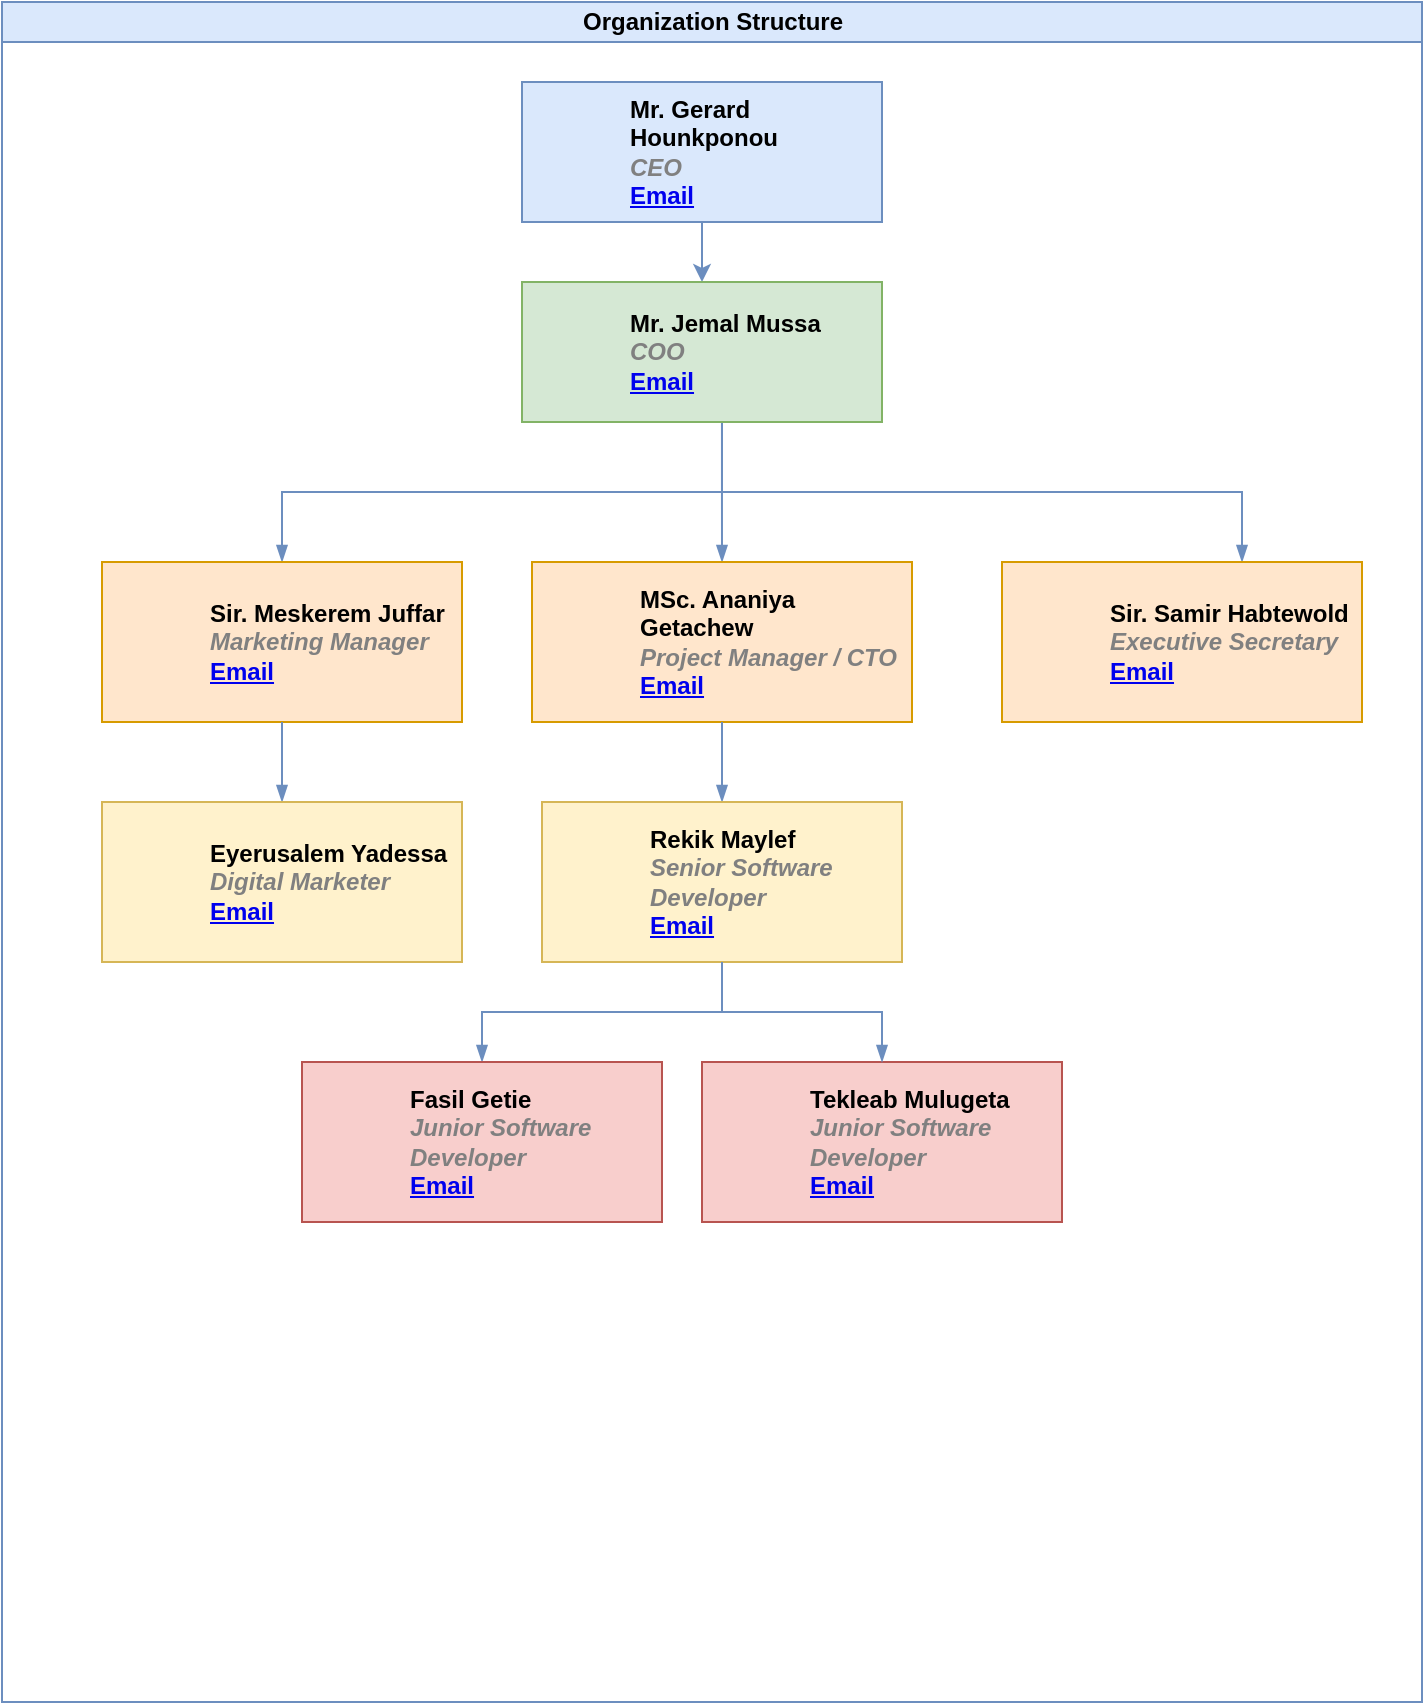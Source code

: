 <mxfile version="22.0.6" type="github">
  <diagram id="prtHgNgQTEPvFCAcTncT" name="Page-1">
    <mxGraphModel dx="880" dy="454" grid="1" gridSize="10" guides="1" tooltips="1" connect="1" arrows="1" fold="1" page="1" pageScale="1" pageWidth="827" pageHeight="1169" math="0" shadow="0">
      <root>
        <mxCell id="0" />
        <mxCell id="1" parent="0" />
        <mxCell id="dNxyNK7c78bLwvsdeMH5-11" value="Organization Structure" style="swimlane;html=1;startSize=20;horizontal=1;containerType=tree;glass=0;fillColor=#dae8fc;strokeColor=#6c8ebf;" parent="1" vertex="1">
          <mxGeometry x="40" y="60" width="710" height="850" as="geometry" />
        </mxCell>
        <UserObject label="%name%&lt;br&gt;&lt;i style=&quot;color: gray&quot;&gt;%position%&lt;/i&gt;&lt;br&gt;&lt;a href=&quot;mailto:%email%&quot;&gt;Email&lt;/a&gt;" name="Mr. Gerard Hounkponou" position="CEO" location="Abyssinya Building, 3rd floor, near Bole MedhaneAlem" email="contact@creavers.com" placeholders="1" link="https://creavers.com" id="dNxyNK7c78bLwvsdeMH5-12">
          <mxCell style="label;image=https://cdn3.iconfinder.com/data/icons/user-avatars-1/512/users-2-128.png;whiteSpace=wrap;html=1;rounded=0;glass=0;treeMoving=1;treeFolding=1;fillColor=#dae8fc;strokeColor=#6c8ebf;" parent="dNxyNK7c78bLwvsdeMH5-11" vertex="1">
            <mxGeometry x="260" y="40" width="180" height="70" as="geometry" />
          </mxCell>
        </UserObject>
        <mxCell id="dNxyNK7c78bLwvsdeMH5-13" value="" style="endArrow=blockThin;endFill=1;fontSize=11;edgeStyle=elbowEdgeStyle;elbow=vertical;rounded=0;fillColor=#dae8fc;strokeColor=#6c8ebf;" parent="dNxyNK7c78bLwvsdeMH5-11" target="dNxyNK7c78bLwvsdeMH5-14" edge="1">
          <mxGeometry relative="1" as="geometry">
            <mxPoint x="360" y="210" as="sourcePoint" />
            <Array as="points">
              <mxPoint x="250" y="245" />
            </Array>
          </mxGeometry>
        </mxCell>
        <UserObject label="%name%&lt;br&gt;&lt;i style=&quot;color: gray&quot;&gt;%position%&lt;/i&gt;&lt;br&gt;&lt;a href=&quot;mailto:%email%&quot;&gt;Email&lt;/a&gt;" name="Sir. Meskerem Juffar" position="Marketing Manager" location="Office 2" email="contact@creavers.com" placeholders="1" link="https://creavers.com" id="dNxyNK7c78bLwvsdeMH5-14">
          <mxCell style="label;image=https://cdn3.iconfinder.com/data/icons/user-avatars-1/512/users-3-128.png;whiteSpace=wrap;html=1;rounded=0;glass=0;treeFolding=1;treeMoving=1;fillColor=#ffe6cc;strokeColor=#d79b00;" parent="dNxyNK7c78bLwvsdeMH5-11" vertex="1">
            <mxGeometry x="50" y="280" width="180" height="80" as="geometry" />
          </mxCell>
        </UserObject>
        <mxCell id="dNxyNK7c78bLwvsdeMH5-15" value="" style="endArrow=blockThin;endFill=1;fontSize=11;edgeStyle=elbowEdgeStyle;elbow=vertical;rounded=0;fillColor=#dae8fc;strokeColor=#6c8ebf;exitX=0.561;exitY=0.986;exitDx=0;exitDy=0;exitPerimeter=0;entryX=0.5;entryY=0;entryDx=0;entryDy=0;" parent="dNxyNK7c78bLwvsdeMH5-11" target="dNxyNK7c78bLwvsdeMH5-16" edge="1">
          <mxGeometry relative="1" as="geometry">
            <mxPoint x="359.98" y="209.02" as="sourcePoint" />
            <mxPoint x="359" y="295" as="targetPoint" />
          </mxGeometry>
        </mxCell>
        <UserObject label="%name%&lt;br&gt;&lt;i style=&quot;color: gray&quot;&gt;%position%&lt;/i&gt;&lt;br&gt;&lt;a href=&quot;mailto:%email%&quot;&gt;Email&lt;/a&gt;" name="MSc. Ananiya Getachew" position="Project Manager / CTO" location="Abyssinya Building, 3rd floor, near Bole MedhaneAlem" email="contact@creavers.com" placeholders="1" link="https://creavers.com" id="dNxyNK7c78bLwvsdeMH5-16">
          <mxCell style="label;image=https://cdn3.iconfinder.com/data/icons/user-avatars-1/512/users-9-2-128.png;whiteSpace=wrap;html=1;rounded=0;glass=0;treeFolding=1;treeMoving=1;fillColor=#ffe6cc;strokeColor=#d79b00;" parent="dNxyNK7c78bLwvsdeMH5-11" vertex="1">
            <mxGeometry x="265" y="280" width="190" height="80" as="geometry" />
          </mxCell>
        </UserObject>
        <mxCell id="dNxyNK7c78bLwvsdeMH5-17" value="" style="endArrow=blockThin;endFill=1;fontSize=11;edgeStyle=elbowEdgeStyle;elbow=vertical;rounded=0;fillColor=#dae8fc;strokeColor=#6c8ebf;" parent="dNxyNK7c78bLwvsdeMH5-11" target="dNxyNK7c78bLwvsdeMH5-18" edge="1">
          <mxGeometry relative="1" as="geometry">
            <mxPoint x="360" y="235" as="sourcePoint" />
            <Array as="points">
              <mxPoint x="620" y="245" />
            </Array>
          </mxGeometry>
        </mxCell>
        <UserObject label="%name%&lt;br&gt;&lt;i style=&quot;color: gray&quot;&gt;%position%&lt;/i&gt;&lt;br&gt;&lt;a href=&quot;mailto:%email%&quot;&gt;Email&lt;/a&gt;" name="Sir. Samir Habtewold" position="Executive Secretary" location="Abyssinya Building, 3rd floor, near Bole MedhaneAlem" email="contact@creavers.com" placeholders="1" link="https://creavers.com" id="dNxyNK7c78bLwvsdeMH5-18">
          <mxCell style="label;image=https://cdn3.iconfinder.com/data/icons/user-avatars-1/512/users-3-128.png;whiteSpace=wrap;html=1;rounded=0;glass=0;fillColor=#ffe6cc;strokeColor=#d79b00;" parent="dNxyNK7c78bLwvsdeMH5-11" vertex="1">
            <mxGeometry x="500" y="280" width="180" height="80" as="geometry" />
          </mxCell>
        </UserObject>
        <mxCell id="R47WpOzAu4U2Wh8acil--1" value="" style="edgeStyle=orthogonalEdgeStyle;rounded=0;orthogonalLoop=1;jettySize=auto;html=1;fillColor=#dae8fc;strokeColor=#6c8ebf;" edge="1" source="dNxyNK7c78bLwvsdeMH5-12" target="R47WpOzAu4U2Wh8acil--2" parent="dNxyNK7c78bLwvsdeMH5-11">
          <mxGeometry relative="1" as="geometry" />
        </mxCell>
        <UserObject label="%name%&lt;br&gt;&lt;i style=&quot;color: gray&quot;&gt;%position%&lt;/i&gt;&lt;br&gt;&lt;a href=&quot;mailto:%email%&quot;&gt;Email&lt;/a&gt;" name="Mr. Jemal Mussa" position="COO" location="Abyssinya Building, 3rd floor, near Bole MedhaneAlem" email="contact@creavers.com" placeholders="1" link="https://creavers.com" id="R47WpOzAu4U2Wh8acil--2">
          <mxCell style="label;image=https://cdn3.iconfinder.com/data/icons/user-avatars-1/512/users-2-128.png;whiteSpace=wrap;html=1;rounded=0;glass=0;treeMoving=1;treeFolding=1;fillColor=#d5e8d4;strokeColor=#82b366;" vertex="1" parent="dNxyNK7c78bLwvsdeMH5-11">
            <mxGeometry x="260" y="140" width="180" height="70" as="geometry" />
          </mxCell>
        </UserObject>
        <mxCell id="R47WpOzAu4U2Wh8acil--3" value="" style="endArrow=blockThin;endFill=1;fontSize=11;edgeStyle=elbowEdgeStyle;elbow=vertical;rounded=0;fillColor=#dae8fc;strokeColor=#6c8ebf;" edge="1" target="R47WpOzAu4U2Wh8acil--4" source="dNxyNK7c78bLwvsdeMH5-14" parent="dNxyNK7c78bLwvsdeMH5-11">
          <mxGeometry relative="1" as="geometry">
            <mxPoint x="400" y="270" as="sourcePoint" />
          </mxGeometry>
        </mxCell>
        <UserObject label="%name%&lt;br&gt;&lt;i style=&quot;color: gray&quot;&gt;%position%&lt;/i&gt;&lt;br&gt;&lt;a href=&quot;mailto:%email%&quot;&gt;Email&lt;/a&gt;" name="Eyerusalem Yadessa" position="Digital Marketer" location="Abyssinya Building, 3rd floor, near Bole MedhaneAlem" email="contact@creavers.com" placeholders="1" link="https://creavers.com" id="R47WpOzAu4U2Wh8acil--4">
          <mxCell style="label;image=https://cdn3.iconfinder.com/data/icons/user-avatars-1/512/users-3-128.png;whiteSpace=wrap;html=1;rounded=0;glass=0;treeFolding=1;treeMoving=1;fillColor=#fff2cc;strokeColor=#d6b656;" vertex="1" parent="dNxyNK7c78bLwvsdeMH5-11">
            <mxGeometry x="50" y="400" width="180" height="80" as="geometry" />
          </mxCell>
        </UserObject>
        <mxCell id="R47WpOzAu4U2Wh8acil--7" value="" style="endArrow=blockThin;endFill=1;fontSize=11;edgeStyle=elbowEdgeStyle;elbow=vertical;rounded=0;fillColor=#dae8fc;strokeColor=#6c8ebf;" edge="1" target="R47WpOzAu4U2Wh8acil--8" source="dNxyNK7c78bLwvsdeMH5-16" parent="dNxyNK7c78bLwvsdeMH5-11">
          <mxGeometry relative="1" as="geometry">
            <mxPoint x="400" y="270" as="sourcePoint" />
          </mxGeometry>
        </mxCell>
        <UserObject label="%name%&lt;br&gt;&lt;i style=&quot;color: gray&quot;&gt;%position%&lt;/i&gt;&lt;br&gt;&lt;a href=&quot;mailto:%email%&quot;&gt;Email&lt;/a&gt;" name="Rekik Maylef" position="Senior Software Developer" location="Abyssinya Building, 3rd floor, near Bole MedhaneAlem" email="contact@creavers.com" placeholders="1" link="https://creavers.com" id="R47WpOzAu4U2Wh8acil--8">
          <mxCell style="label;image=https://cdn3.iconfinder.com/data/icons/user-avatars-1/512/users-3-128.png;whiteSpace=wrap;html=1;rounded=0;glass=0;treeFolding=1;treeMoving=1;fillColor=#fff2cc;strokeColor=#d6b656;" vertex="1" parent="dNxyNK7c78bLwvsdeMH5-11">
            <mxGeometry x="270" y="400" width="180" height="80" as="geometry" />
          </mxCell>
        </UserObject>
        <mxCell id="R47WpOzAu4U2Wh8acil--9" value="" style="endArrow=blockThin;endFill=1;fontSize=11;edgeStyle=elbowEdgeStyle;elbow=vertical;rounded=0;fillColor=#dae8fc;strokeColor=#6c8ebf;" edge="1" target="R47WpOzAu4U2Wh8acil--10" parent="dNxyNK7c78bLwvsdeMH5-11">
          <mxGeometry relative="1" as="geometry">
            <mxPoint x="360" y="480" as="sourcePoint" />
          </mxGeometry>
        </mxCell>
        <UserObject label="%name%&lt;br&gt;&lt;i style=&quot;color: gray&quot;&gt;%position%&lt;/i&gt;&lt;br&gt;&lt;a href=&quot;mailto:%email%&quot;&gt;Email&lt;/a&gt;" name="Fasil Getie" position="Junior Software Developer" location="Abyssinya Building, 3rd floor, near Bole MedhaneAlem" email="contact@creavers.com" placeholders="1" link="https://creavers.com" id="R47WpOzAu4U2Wh8acil--10">
          <mxCell style="label;image=https://cdn3.iconfinder.com/data/icons/user-avatars-1/512/users-9-2-128.png;whiteSpace=wrap;html=1;rounded=0;glass=0;treeFolding=1;treeMoving=1;fillColor=#f8cecc;strokeColor=#b85450;" vertex="1" parent="dNxyNK7c78bLwvsdeMH5-11">
            <mxGeometry x="150" y="530" width="180" height="80" as="geometry" />
          </mxCell>
        </UserObject>
        <UserObject label="%name%&lt;br&gt;&lt;i style=&quot;color: gray&quot;&gt;%position%&lt;/i&gt;&lt;br&gt;&lt;a href=&quot;mailto:%email%&quot;&gt;Email&lt;/a&gt;" name="Tekleab Mulugeta " position="Junior Software Developer" location="Abyssinya Building, 3rd floor, near Bole MedhaneAlem" email="contact@creavers.com" placeholders="1" link="https://creavers.com" id="R47WpOzAu4U2Wh8acil--11">
          <mxCell style="label;image=https://cdn3.iconfinder.com/data/icons/user-avatars-1/512/users-9-2-128.png;whiteSpace=wrap;html=1;rounded=0;glass=0;treeFolding=1;treeMoving=1;fillColor=#f8cecc;strokeColor=#b85450;" vertex="1" parent="dNxyNK7c78bLwvsdeMH5-11">
            <mxGeometry x="350" y="530" width="180" height="80" as="geometry" />
          </mxCell>
        </UserObject>
        <mxCell id="R47WpOzAu4U2Wh8acil--12" value="" style="endArrow=blockThin;endFill=1;fontSize=11;edgeStyle=elbowEdgeStyle;elbow=vertical;rounded=0;exitX=0.5;exitY=1;exitDx=0;exitDy=0;fillColor=#dae8fc;strokeColor=#6c8ebf;" edge="1" parent="dNxyNK7c78bLwvsdeMH5-11" source="R47WpOzAu4U2Wh8acil--8" target="R47WpOzAu4U2Wh8acil--11">
          <mxGeometry relative="1" as="geometry">
            <mxPoint x="360" y="360" as="sourcePoint" />
            <mxPoint x="550" y="400" as="targetPoint" />
          </mxGeometry>
        </mxCell>
      </root>
    </mxGraphModel>
  </diagram>
</mxfile>
